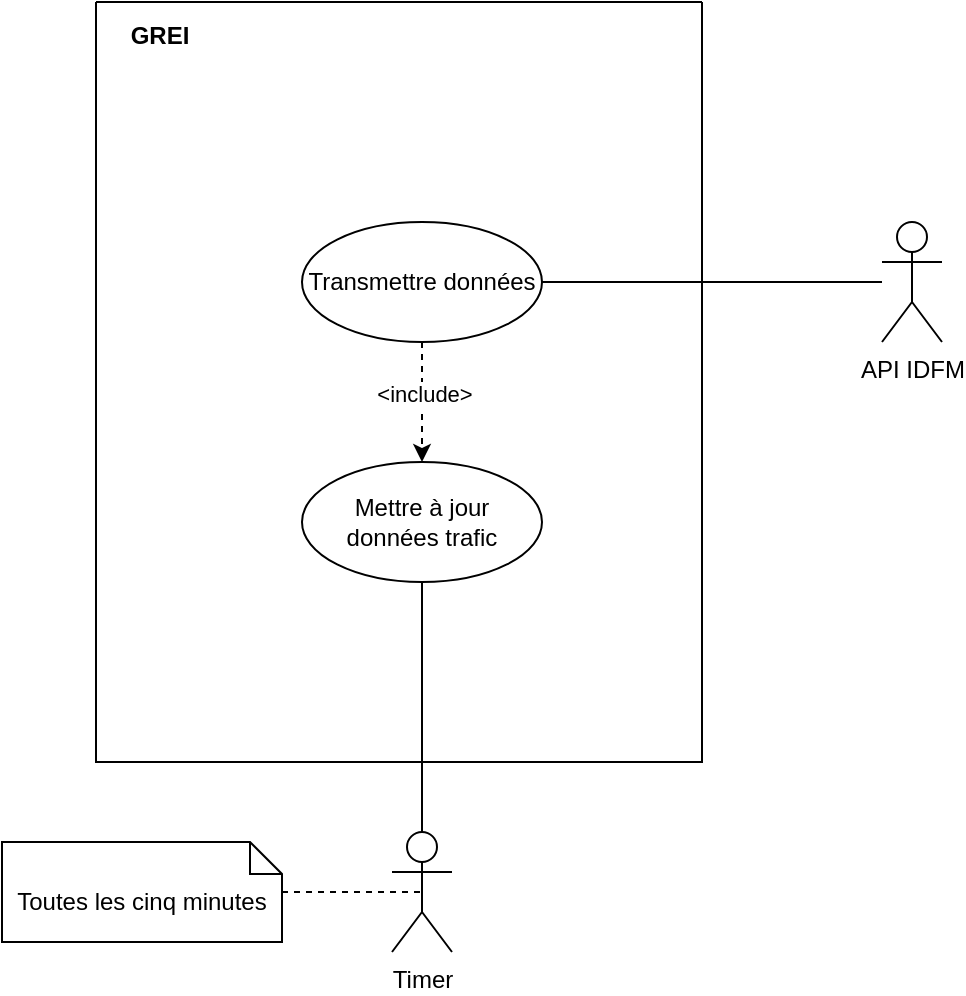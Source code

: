 <mxfile version="20.8.11" type="github">
  <diagram name="Page-1" id="xI-d7XG7YjeMeB7Tdaox">
    <mxGraphModel dx="1375" dy="881" grid="1" gridSize="10" guides="1" tooltips="1" connect="1" arrows="1" fold="1" page="1" pageScale="1" pageWidth="827" pageHeight="1169" math="0" shadow="0">
      <root>
        <mxCell id="0" />
        <mxCell id="1" parent="0" />
        <mxCell id="agoPIuoYIfNWWdEGhCyz-2" value="GREI     " style="swimlane;startSize=0;spacingLeft=0;spacingBottom=-20;spacingRight=0;labelPosition=left;verticalLabelPosition=top;align=right;verticalAlign=bottom;textDirection=rtl;spacing=-4;spacingTop=0;" parent="1" vertex="1">
          <mxGeometry x="187" y="170" width="303" height="380" as="geometry">
            <mxRectangle x="200" y="170" width="70" height="30" as="alternateBounds" />
          </mxGeometry>
        </mxCell>
        <mxCell id="agoPIuoYIfNWWdEGhCyz-13" value="&lt;div&gt;Mettre à jour &lt;br&gt;&lt;/div&gt;données trafic" style="ellipse;whiteSpace=wrap;html=1;" parent="agoPIuoYIfNWWdEGhCyz-2" vertex="1">
          <mxGeometry x="103" y="230" width="120" height="60" as="geometry" />
        </mxCell>
        <mxCell id="agoPIuoYIfNWWdEGhCyz-18" value="Transmettre données" style="ellipse;whiteSpace=wrap;html=1;" parent="agoPIuoYIfNWWdEGhCyz-2" vertex="1">
          <mxGeometry x="103" y="110" width="120" height="60" as="geometry" />
        </mxCell>
        <mxCell id="agoPIuoYIfNWWdEGhCyz-19" value="" style="endArrow=classic;html=1;rounded=0;dashed=1;" parent="agoPIuoYIfNWWdEGhCyz-2" source="agoPIuoYIfNWWdEGhCyz-18" target="agoPIuoYIfNWWdEGhCyz-13" edge="1">
          <mxGeometry width="50" height="50" relative="1" as="geometry">
            <mxPoint x="28" y="190" as="sourcePoint" />
            <mxPoint x="78" y="140" as="targetPoint" />
          </mxGeometry>
        </mxCell>
        <mxCell id="agoPIuoYIfNWWdEGhCyz-26" value="&lt;div&gt;&amp;lt;include&amp;gt;&lt;/div&gt;" style="edgeLabel;html=1;align=center;verticalAlign=middle;resizable=0;points=[];" parent="agoPIuoYIfNWWdEGhCyz-19" vertex="1" connectable="0">
          <mxGeometry x="-0.15" y="1" relative="1" as="geometry">
            <mxPoint as="offset" />
          </mxGeometry>
        </mxCell>
        <mxCell id="agoPIuoYIfNWWdEGhCyz-8" value="Timer" style="shape=umlActor;verticalLabelPosition=bottom;verticalAlign=top;html=1;" parent="1" vertex="1">
          <mxGeometry x="335" y="585" width="30" height="60" as="geometry" />
        </mxCell>
        <mxCell id="agoPIuoYIfNWWdEGhCyz-9" value="Toutes les cinq minutes" style="shape=note2;boundedLbl=1;whiteSpace=wrap;html=1;size=16;verticalAlign=top;align=center;" parent="1" vertex="1">
          <mxGeometry x="140" y="590" width="140" height="50" as="geometry" />
        </mxCell>
        <mxCell id="agoPIuoYIfNWWdEGhCyz-10" value="" style="endArrow=none;dashed=1;html=1;rounded=0;entryX=0.5;entryY=0.5;entryDx=0;entryDy=0;entryPerimeter=0;" parent="1" source="agoPIuoYIfNWWdEGhCyz-9" target="agoPIuoYIfNWWdEGhCyz-8" edge="1">
          <mxGeometry width="50" height="50" relative="1" as="geometry">
            <mxPoint x="590" y="570" as="sourcePoint" />
            <mxPoint x="640" y="520" as="targetPoint" />
          </mxGeometry>
        </mxCell>
        <mxCell id="agoPIuoYIfNWWdEGhCyz-11" value="" style="endArrow=none;html=1;rounded=0;" parent="1" source="agoPIuoYIfNWWdEGhCyz-8" target="agoPIuoYIfNWWdEGhCyz-13" edge="1">
          <mxGeometry width="50" height="50" relative="1" as="geometry">
            <mxPoint x="600" y="570" as="sourcePoint" />
            <mxPoint x="642.031" y="554.772" as="targetPoint" />
          </mxGeometry>
        </mxCell>
        <mxCell id="agoPIuoYIfNWWdEGhCyz-14" value="API IDFM" style="shape=umlActor;verticalLabelPosition=bottom;verticalAlign=top;html=1;" parent="1" vertex="1">
          <mxGeometry x="580" y="280" width="30" height="60" as="geometry" />
        </mxCell>
        <mxCell id="agoPIuoYIfNWWdEGhCyz-20" value="" style="endArrow=none;html=1;rounded=0;" parent="1" source="agoPIuoYIfNWWdEGhCyz-14" target="agoPIuoYIfNWWdEGhCyz-18" edge="1">
          <mxGeometry width="50" height="50" relative="1" as="geometry">
            <mxPoint x="620" y="580" as="sourcePoint" />
            <mxPoint x="670" y="530" as="targetPoint" />
          </mxGeometry>
        </mxCell>
      </root>
    </mxGraphModel>
  </diagram>
</mxfile>

